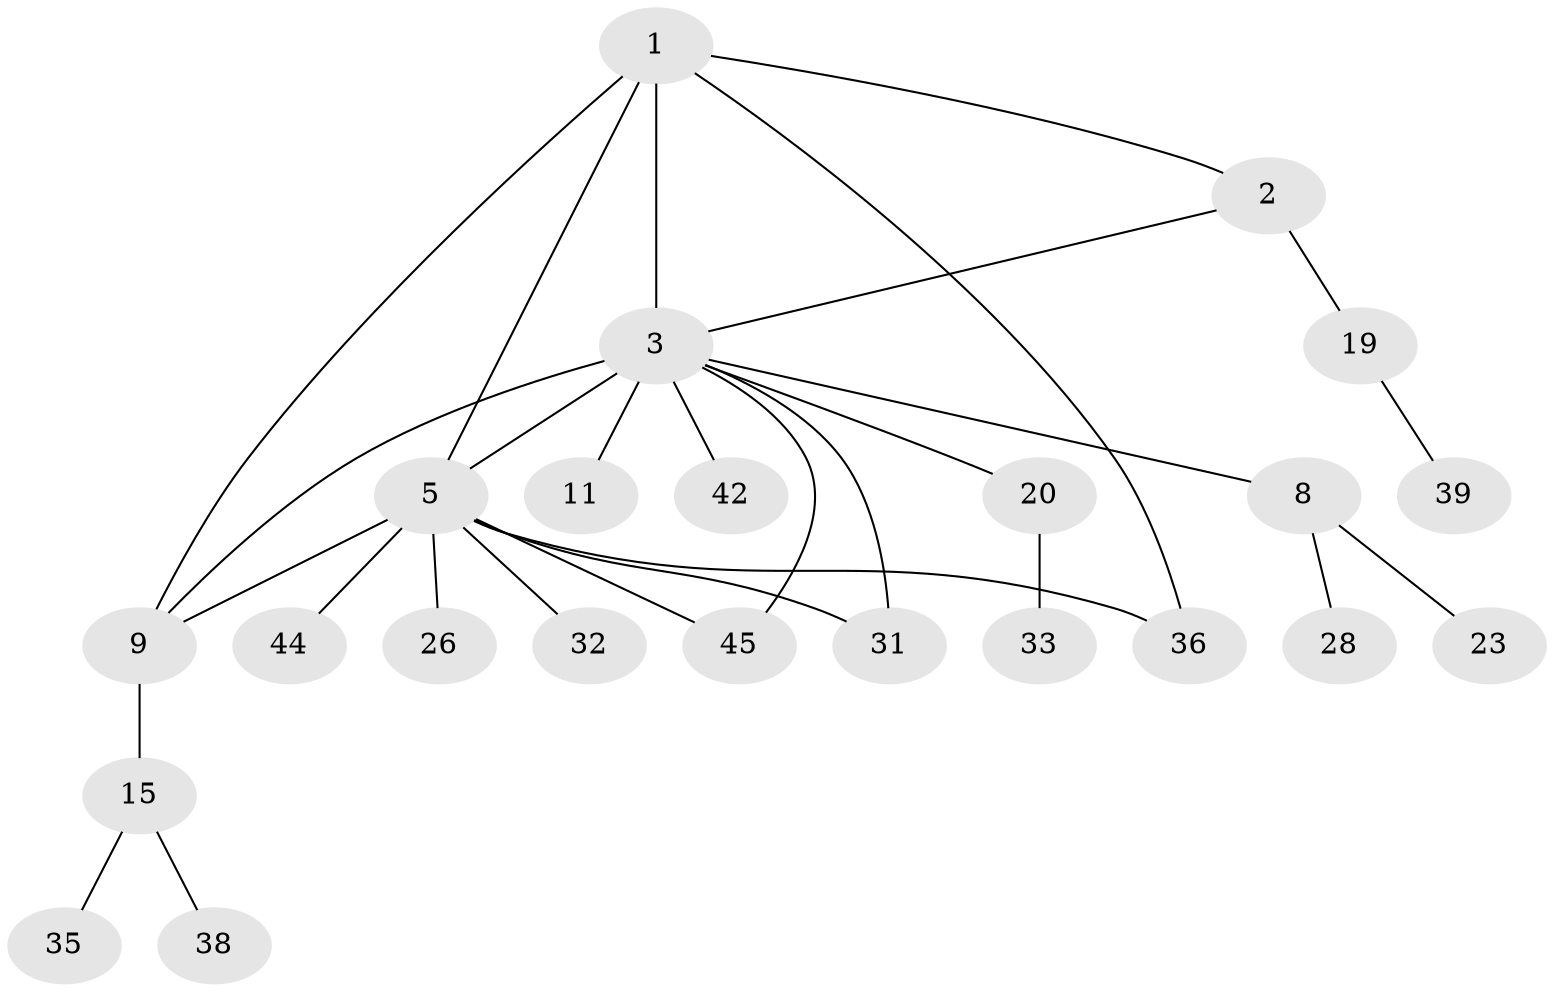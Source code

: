 // original degree distribution, {6: 0.0425531914893617, 3: 0.1702127659574468, 8: 0.0425531914893617, 10: 0.02127659574468085, 4: 0.0425531914893617, 7: 0.02127659574468085, 2: 0.1276595744680851, 1: 0.5319148936170213}
// Generated by graph-tools (version 1.1) at 2025/19/03/04/25 18:19:46]
// undirected, 23 vertices, 29 edges
graph export_dot {
graph [start="1"]
  node [color=gray90,style=filled];
  1;
  2 [super="+29+14"];
  3 [super="+4+13+41"];
  5 [super="+6"];
  8 [super="+34"];
  9 [super="+10+30+40"];
  11 [super="+24+16"];
  15 [super="+46+17+22+43"];
  19 [super="+25"];
  20 [super="+27"];
  23;
  26;
  28;
  31;
  32;
  33;
  35;
  36 [super="+37"];
  38;
  39;
  42;
  44;
  45 [super="+47"];
  1 -- 2;
  1 -- 9;
  1 -- 36;
  1 -- 3 [weight=2];
  1 -- 5;
  2 -- 19;
  2 -- 3;
  3 -- 8;
  3 -- 9 [weight=3];
  3 -- 11;
  3 -- 45;
  3 -- 20;
  3 -- 31;
  3 -- 5 [weight=2];
  3 -- 42;
  5 -- 32;
  5 -- 45;
  5 -- 36;
  5 -- 9;
  5 -- 44;
  5 -- 26;
  5 -- 31;
  8 -- 23;
  8 -- 28;
  9 -- 15;
  15 -- 35;
  15 -- 38;
  19 -- 39;
  20 -- 33;
}
